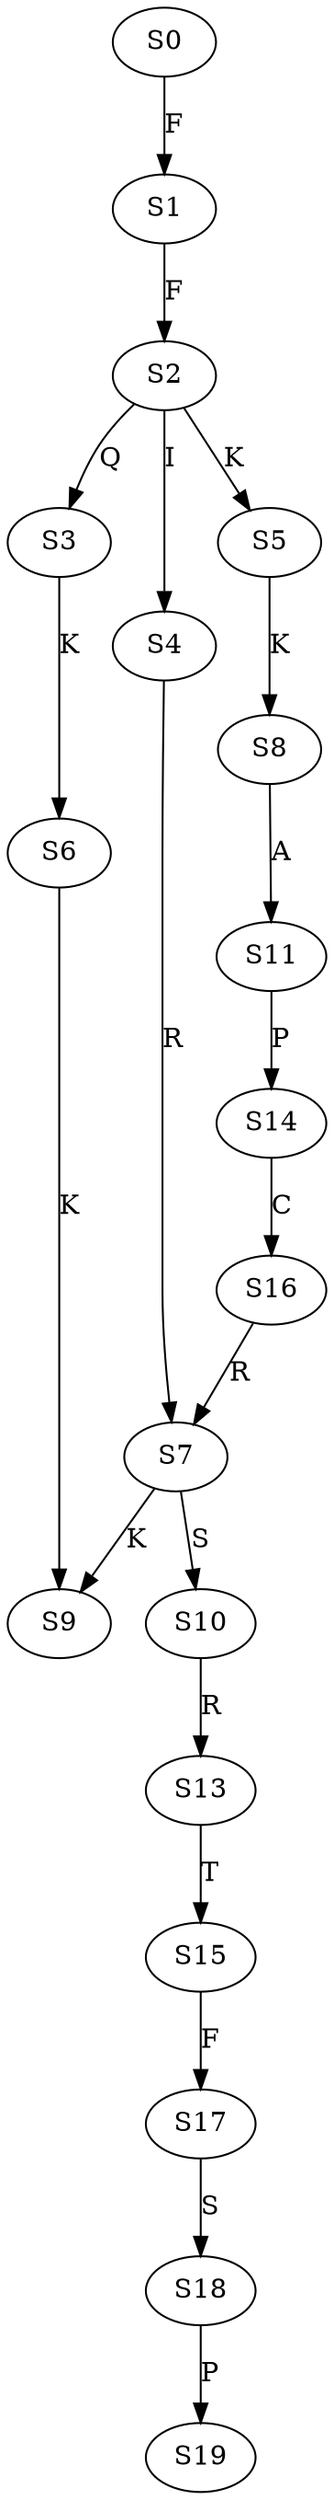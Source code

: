 strict digraph  {
	S0 -> S1 [ label = F ];
	S1 -> S2 [ label = F ];
	S2 -> S3 [ label = Q ];
	S2 -> S4 [ label = I ];
	S2 -> S5 [ label = K ];
	S3 -> S6 [ label = K ];
	S4 -> S7 [ label = R ];
	S5 -> S8 [ label = K ];
	S6 -> S9 [ label = K ];
	S7 -> S9 [ label = K ];
	S7 -> S10 [ label = S ];
	S8 -> S11 [ label = A ];
	S10 -> S13 [ label = R ];
	S11 -> S14 [ label = P ];
	S13 -> S15 [ label = T ];
	S14 -> S16 [ label = C ];
	S15 -> S17 [ label = F ];
	S16 -> S7 [ label = R ];
	S17 -> S18 [ label = S ];
	S18 -> S19 [ label = P ];
}
